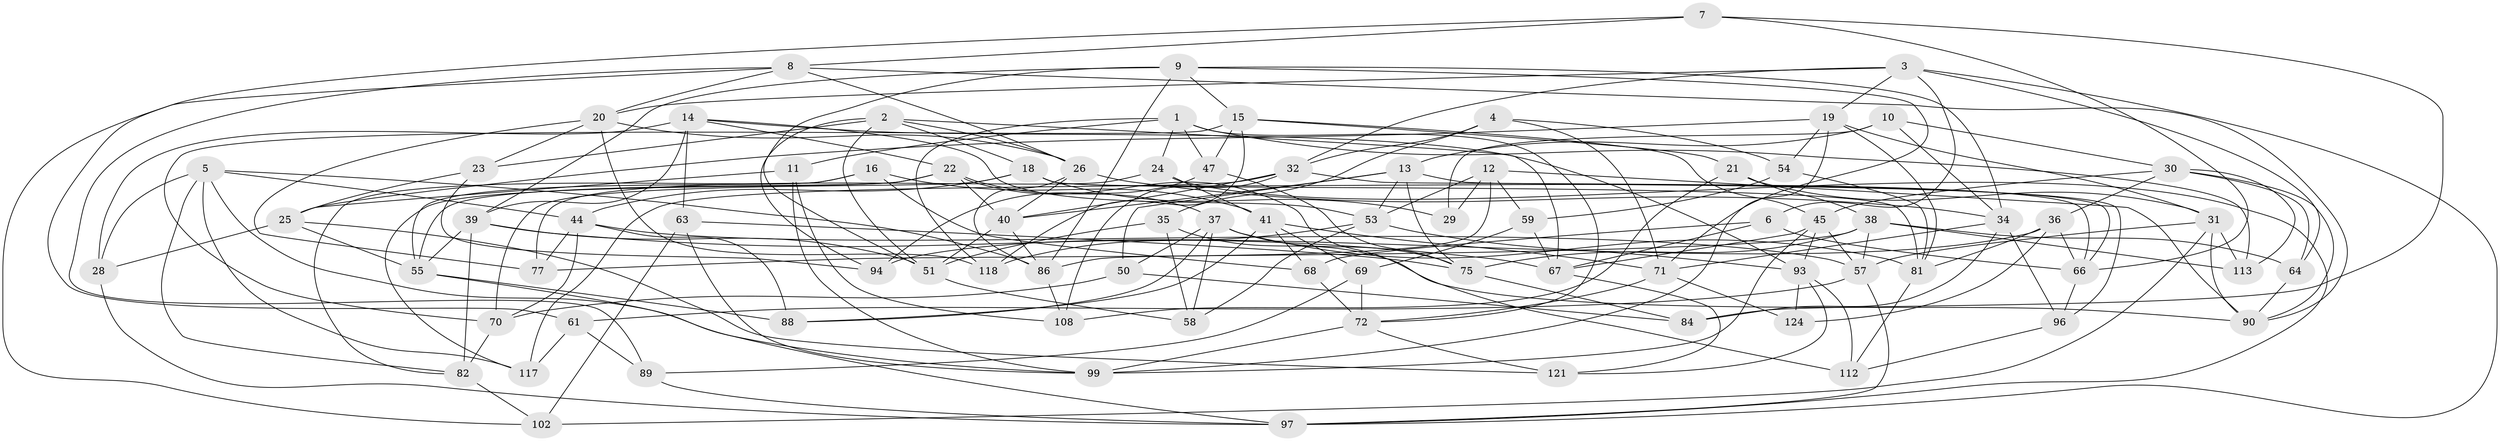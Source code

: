 // original degree distribution, {4: 1.0}
// Generated by graph-tools (version 1.1) at 2025/11/02/27/25 16:11:44]
// undirected, 81 vertices, 204 edges
graph export_dot {
graph [start="1"]
  node [color=gray90,style=filled];
  1 [super="+122"];
  2 [super="+17"];
  3 [super="+125"];
  4;
  5 [super="+92"];
  6;
  7;
  8 [super="+60"];
  9 [super="+49"];
  10;
  11;
  12 [super="+91"];
  13 [super="+73"];
  14 [super="+48"];
  15 [super="+74"];
  16;
  18 [super="+46"];
  19 [super="+116"];
  20 [super="+27"];
  21;
  22 [super="+43"];
  23;
  24;
  25 [super="+109"];
  26 [super="+33"];
  28;
  29;
  30 [super="+115"];
  31 [super="+65"];
  32 [super="+104"];
  34 [super="+95"];
  35;
  36 [super="+111"];
  37 [super="+42"];
  38 [super="+56"];
  39 [super="+126"];
  40 [super="+100"];
  41 [super="+80"];
  44 [super="+120"];
  45 [super="+52"];
  47;
  50;
  51 [super="+103"];
  53 [super="+106"];
  54;
  55 [super="+79"];
  57 [super="+62"];
  58;
  59;
  61;
  63;
  64;
  66 [super="+87"];
  67 [super="+105"];
  68;
  69;
  70 [super="+119"];
  71 [super="+76"];
  72 [super="+78"];
  75 [super="+85"];
  77;
  81 [super="+101"];
  82 [super="+83"];
  84;
  86 [super="+98"];
  88;
  89;
  90 [super="+107"];
  93 [super="+123"];
  94;
  96;
  97 [super="+110"];
  99 [super="+114"];
  102;
  108;
  112;
  113;
  117;
  118;
  121;
  124;
  1 -- 47;
  1 -- 11;
  1 -- 24;
  1 -- 72;
  1 -- 118;
  1 -- 113;
  2 -- 94;
  2 -- 67;
  2 -- 26;
  2 -- 23;
  2 -- 18;
  2 -- 51;
  3 -- 19;
  3 -- 6;
  3 -- 20;
  3 -- 64;
  3 -- 32;
  3 -- 97;
  4 -- 35;
  4 -- 32;
  4 -- 54;
  4 -- 71;
  5 -- 28;
  5 -- 99;
  5 -- 117;
  5 -- 44;
  5 -- 82;
  5 -- 86;
  6 -- 66;
  6 -- 68;
  6 -- 67;
  7 -- 61;
  7 -- 84;
  7 -- 66;
  7 -- 8;
  8 -- 89;
  8 -- 90;
  8 -- 20;
  8 -- 102;
  8 -- 26;
  9 -- 51;
  9 -- 86;
  9 -- 34;
  9 -- 71;
  9 -- 15;
  9 -- 39;
  10 -- 30;
  10 -- 29;
  10 -- 34;
  10 -- 13;
  11 -- 108;
  11 -- 25;
  11 -- 99;
  12 -- 90;
  12 -- 29 [weight=2];
  12 -- 86;
  12 -- 53;
  12 -- 59;
  13 -- 96;
  13 -- 75;
  13 -- 50;
  13 -- 53;
  13 -- 40;
  14 -- 53;
  14 -- 93;
  14 -- 63;
  14 -- 28;
  14 -- 22;
  14 -- 39;
  15 -- 45;
  15 -- 21;
  15 -- 118;
  15 -- 47;
  15 -- 70;
  16 -- 41;
  16 -- 68;
  16 -- 55;
  16 -- 82;
  18 -- 66;
  18 -- 44;
  18 -- 70;
  18 -- 81;
  18 -- 29;
  19 -- 54;
  19 -- 99;
  19 -- 25;
  19 -- 31;
  19 -- 81;
  20 -- 118;
  20 -- 26;
  20 -- 77;
  20 -- 23;
  21 -- 31;
  21 -- 108;
  21 -- 38;
  22 -- 37;
  22 -- 112;
  22 -- 40;
  22 -- 117;
  22 -- 55;
  23 -- 94;
  23 -- 25;
  24 -- 97;
  24 -- 77;
  24 -- 41;
  25 -- 121;
  25 -- 28;
  25 -- 55;
  26 -- 40;
  26 -- 34;
  26 -- 86;
  28 -- 97;
  30 -- 90;
  30 -- 64;
  30 -- 113;
  30 -- 45;
  30 -- 36;
  31 -- 57;
  31 -- 102;
  31 -- 113;
  31 -- 90;
  32 -- 117;
  32 -- 40;
  32 -- 66;
  32 -- 108;
  34 -- 96;
  34 -- 84;
  34 -- 71;
  35 -- 58;
  35 -- 90;
  35 -- 51;
  36 -- 124 [weight=2];
  36 -- 81;
  36 -- 94;
  36 -- 66;
  37 -- 88;
  37 -- 58;
  37 -- 81;
  37 -- 50;
  37 -- 75;
  38 -- 64;
  38 -- 113;
  38 -- 57;
  38 -- 77;
  38 -- 75;
  39 -- 67;
  39 -- 51;
  39 -- 82;
  39 -- 55;
  40 -- 51;
  40 -- 86;
  41 -- 68;
  41 -- 69;
  41 -- 88;
  41 -- 71;
  44 -- 77;
  44 -- 88;
  44 -- 70;
  44 -- 57;
  45 -- 57;
  45 -- 67;
  45 -- 99;
  45 -- 93;
  47 -- 94;
  47 -- 75;
  50 -- 70;
  50 -- 84;
  51 -- 58;
  53 -- 58;
  53 -- 118;
  53 -- 93;
  54 -- 81;
  54 -- 59;
  55 -- 88;
  55 -- 97;
  57 -- 61;
  57 -- 97;
  59 -- 67;
  59 -- 69;
  61 -- 89;
  61 -- 117;
  63 -- 102;
  63 -- 99;
  63 -- 75;
  64 -- 90;
  66 -- 96;
  67 -- 121;
  68 -- 72;
  69 -- 89;
  69 -- 72;
  70 -- 82 [weight=2];
  71 -- 124;
  71 -- 72;
  72 -- 121;
  72 -- 99;
  75 -- 84;
  81 -- 112;
  82 -- 102;
  86 -- 108;
  89 -- 97;
  93 -- 124;
  93 -- 112;
  93 -- 121;
  96 -- 112;
}
